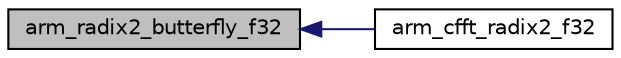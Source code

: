 digraph "arm_radix2_butterfly_f32"
{
  edge [fontname="Helvetica",fontsize="10",labelfontname="Helvetica",labelfontsize="10"];
  node [fontname="Helvetica",fontsize="10",shape=record];
  rankdir="LR";
  Node4 [label="arm_radix2_butterfly_f32",height=0.2,width=0.4,color="black", fillcolor="grey75", style="filled", fontcolor="black"];
  Node4 -> Node5 [dir="back",color="midnightblue",fontsize="10",style="solid",fontname="Helvetica"];
  Node5 [label="arm_cfft_radix2_f32",height=0.2,width=0.4,color="black", fillcolor="white", style="filled",URL="$group___complex_f_f_t.html#ga9fadd650b802f612ae558ddaab789a6d",tooltip="Radix-2 CFFT/CIFFT. "];
}
